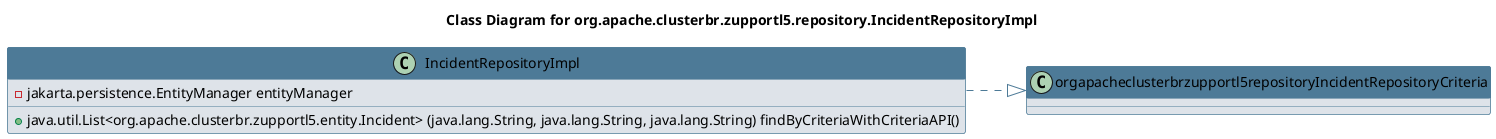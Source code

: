 @startuml 
skinparam class { 
 BackgroundColor #DEE3E9 
 ArrowColor #4D7A97 
 BorderColor #4D7A97 
}
left to right direction 
title Class Diagram for org.apache.clusterbr.zupportl5.repository.IncidentRepositoryImpl
skinparam titleBackgroundColor White
skinparam classHeaderBackgroundColor #4D7A97 
skinparam stereotypeCBackgroundColor #F8981D 

class IncidentRepositoryImpl {
 - jakarta.persistence.EntityManager entityManager
 + java.util.List<org.apache.clusterbr.zupportl5.entity.Incident> (java.lang.String, java.lang.String, java.lang.String) findByCriteriaWithCriteriaAPI()
}
IncidentRepositoryImpl ..|> orgapacheclusterbrzupportl5repositoryIncidentRepositoryCriteria
@enduml